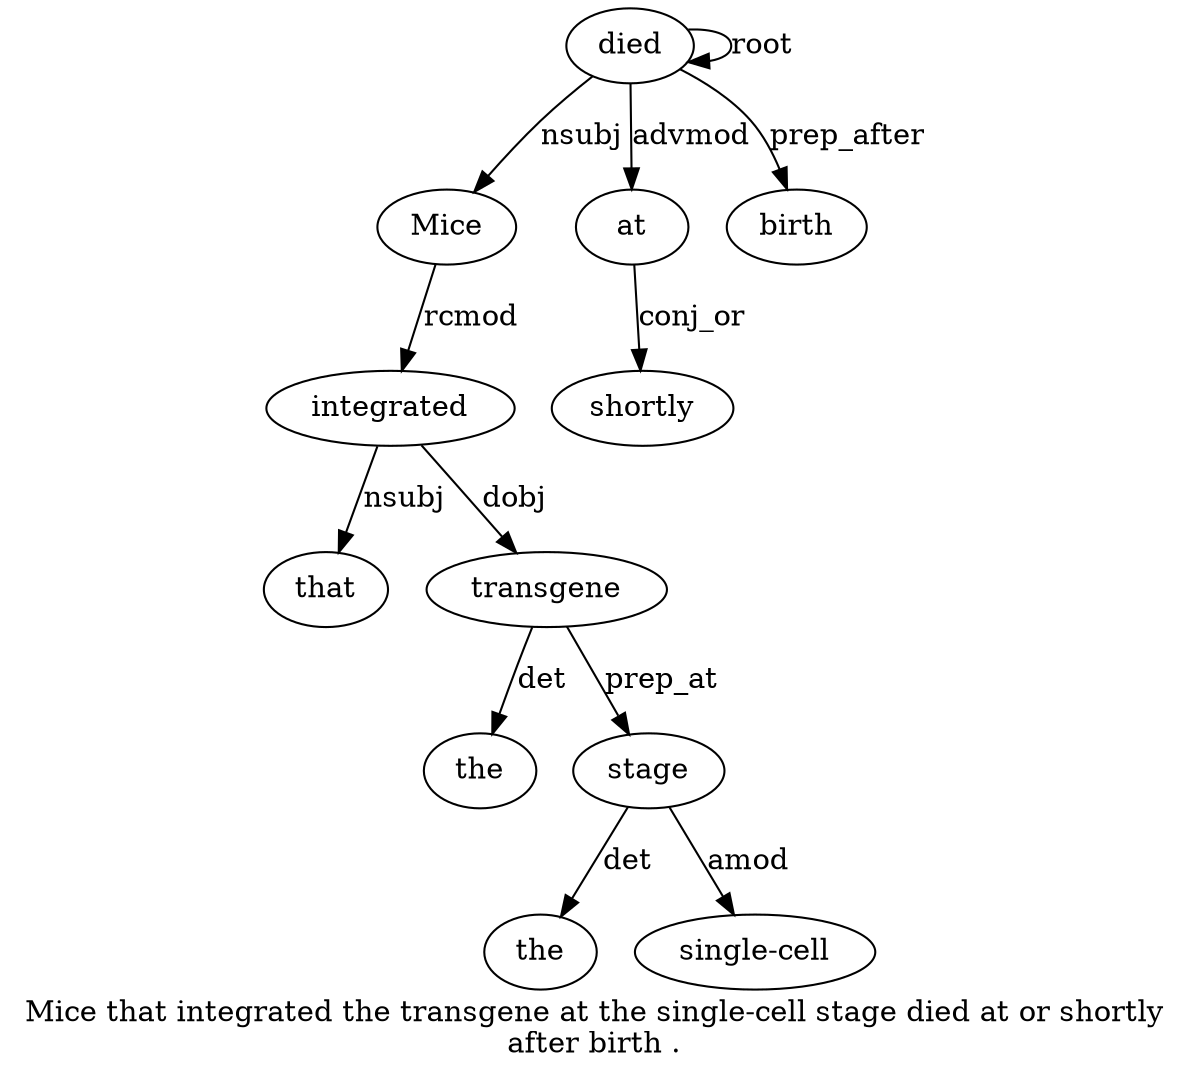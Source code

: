 digraph "Mice that integrated the transgene at the single-cell stage died at or shortly after birth ." {
label="Mice that integrated the transgene at the single-cell stage died at or shortly
after birth .";
died10 [style=filled, fillcolor=white, label=died];
Mice1 [style=filled, fillcolor=white, label=Mice];
died10 -> Mice1  [label=nsubj];
integrated3 [style=filled, fillcolor=white, label=integrated];
that2 [style=filled, fillcolor=white, label=that];
integrated3 -> that2  [label=nsubj];
Mice1 -> integrated3  [label=rcmod];
transgene5 [style=filled, fillcolor=white, label=transgene];
the4 [style=filled, fillcolor=white, label=the];
transgene5 -> the4  [label=det];
integrated3 -> transgene5  [label=dobj];
stage9 [style=filled, fillcolor=white, label=stage];
the7 [style=filled, fillcolor=white, label=the];
stage9 -> the7  [label=det];
"single-cell8" [style=filled, fillcolor=white, label="single-cell"];
stage9 -> "single-cell8"  [label=amod];
transgene5 -> stage9  [label=prep_at];
died10 -> died10  [label=root];
at11 [style=filled, fillcolor=white, label=at];
died10 -> at11  [label=advmod];
shortly13 [style=filled, fillcolor=white, label=shortly];
at11 -> shortly13  [label=conj_or];
birth15 [style=filled, fillcolor=white, label=birth];
died10 -> birth15  [label=prep_after];
}
